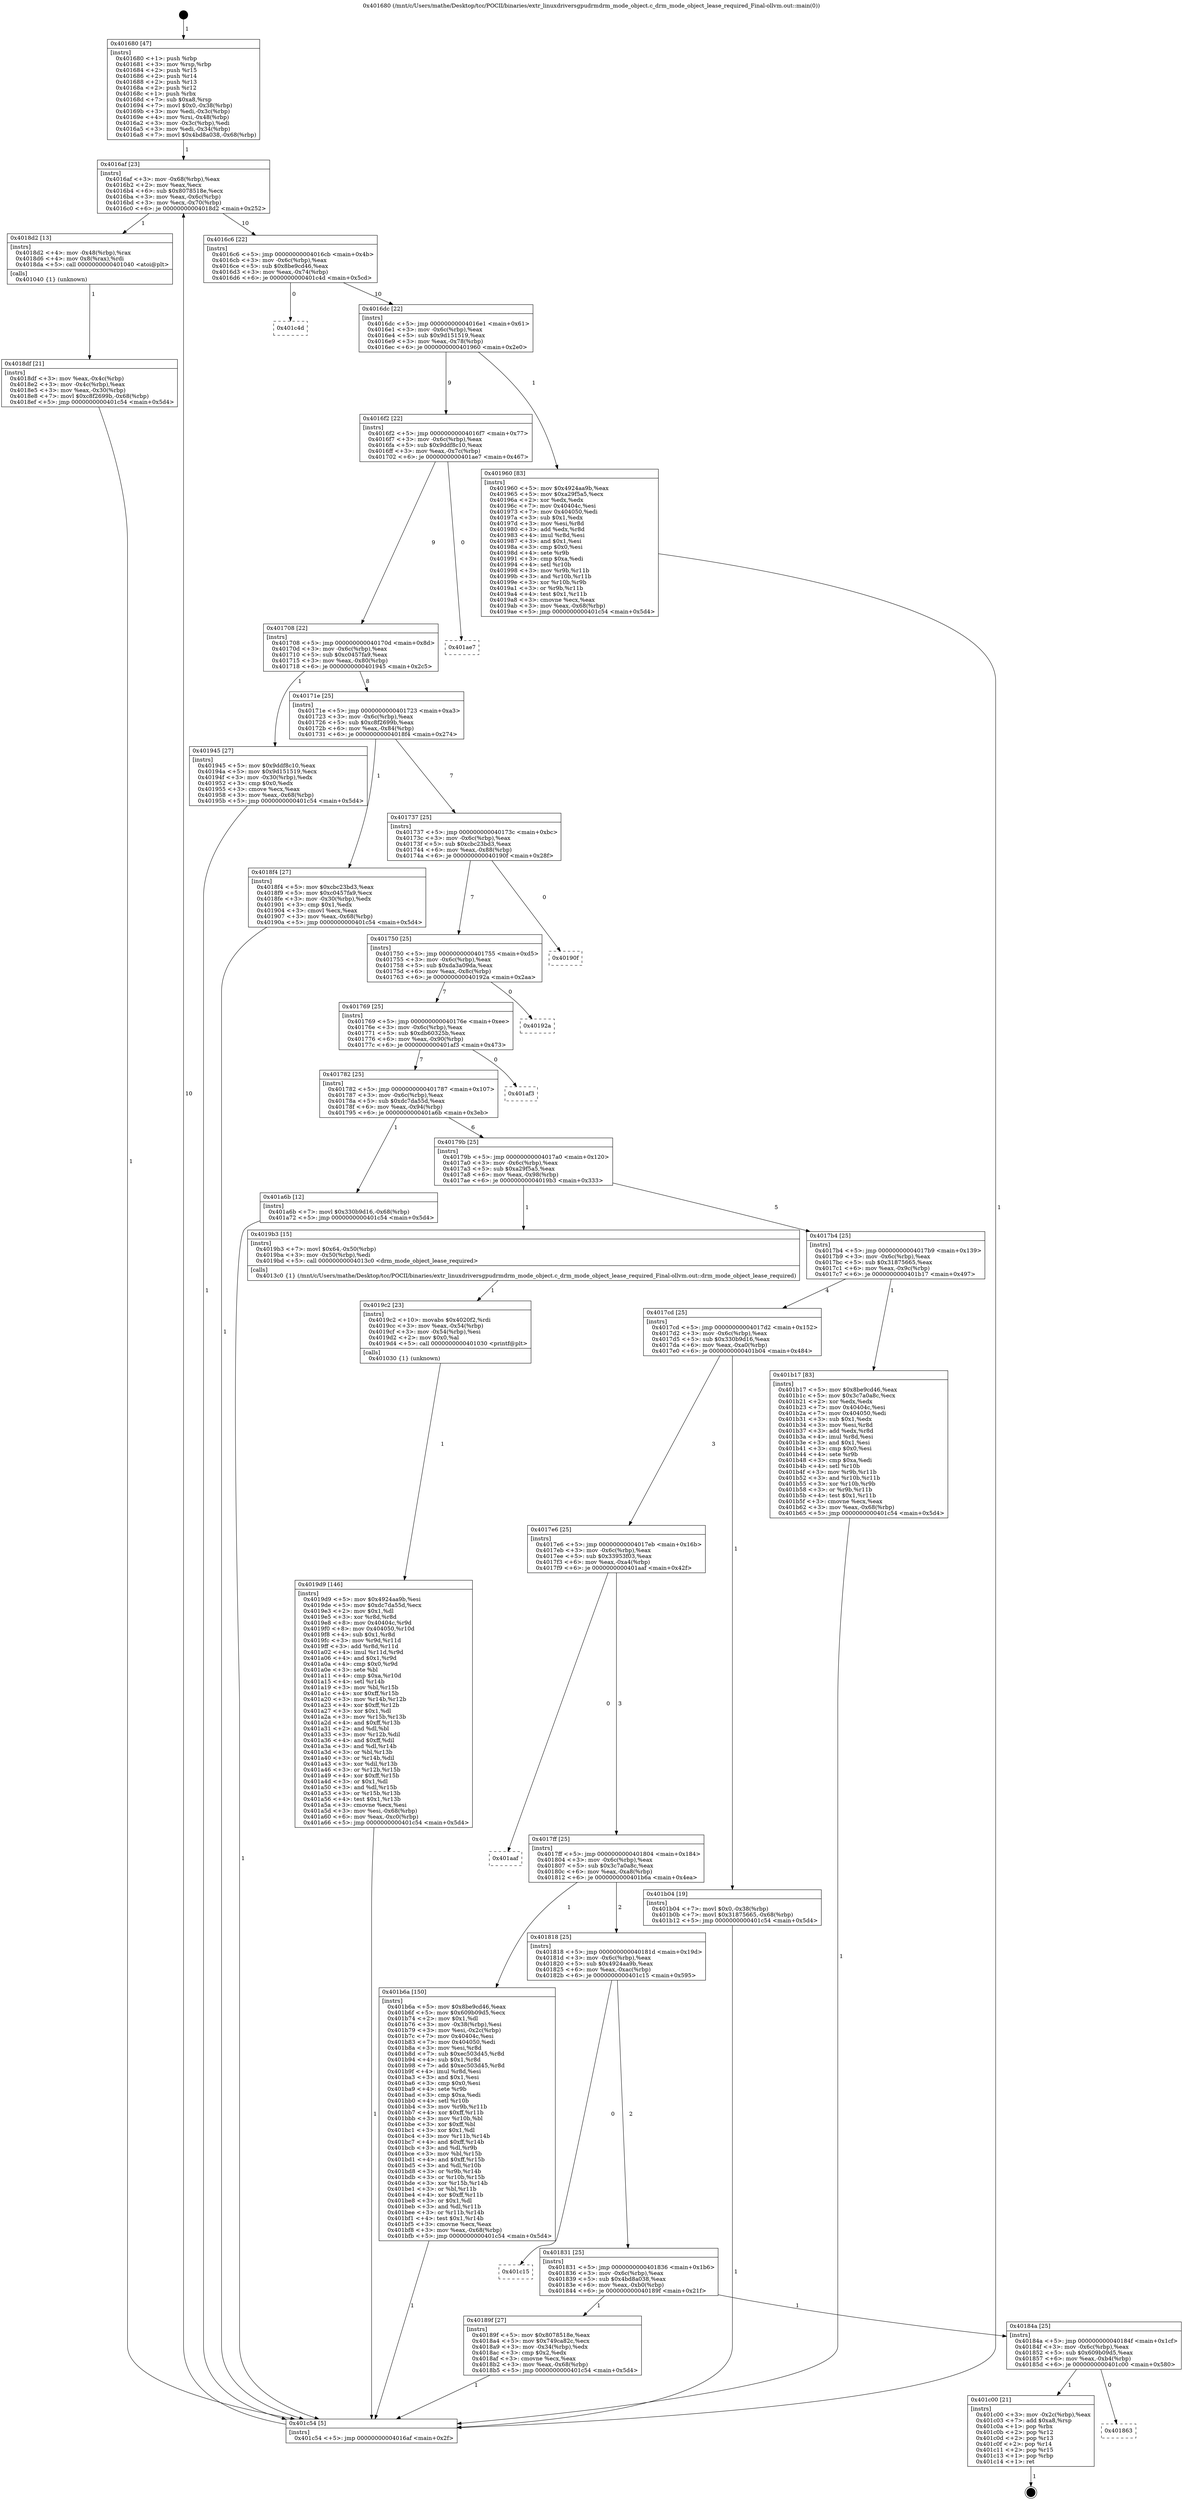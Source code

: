 digraph "0x401680" {
  label = "0x401680 (/mnt/c/Users/mathe/Desktop/tcc/POCII/binaries/extr_linuxdriversgpudrmdrm_mode_object.c_drm_mode_object_lease_required_Final-ollvm.out::main(0))"
  labelloc = "t"
  node[shape=record]

  Entry [label="",width=0.3,height=0.3,shape=circle,fillcolor=black,style=filled]
  "0x4016af" [label="{
     0x4016af [23]\l
     | [instrs]\l
     &nbsp;&nbsp;0x4016af \<+3\>: mov -0x68(%rbp),%eax\l
     &nbsp;&nbsp;0x4016b2 \<+2\>: mov %eax,%ecx\l
     &nbsp;&nbsp;0x4016b4 \<+6\>: sub $0x8078518e,%ecx\l
     &nbsp;&nbsp;0x4016ba \<+3\>: mov %eax,-0x6c(%rbp)\l
     &nbsp;&nbsp;0x4016bd \<+3\>: mov %ecx,-0x70(%rbp)\l
     &nbsp;&nbsp;0x4016c0 \<+6\>: je 00000000004018d2 \<main+0x252\>\l
  }"]
  "0x4018d2" [label="{
     0x4018d2 [13]\l
     | [instrs]\l
     &nbsp;&nbsp;0x4018d2 \<+4\>: mov -0x48(%rbp),%rax\l
     &nbsp;&nbsp;0x4018d6 \<+4\>: mov 0x8(%rax),%rdi\l
     &nbsp;&nbsp;0x4018da \<+5\>: call 0000000000401040 \<atoi@plt\>\l
     | [calls]\l
     &nbsp;&nbsp;0x401040 \{1\} (unknown)\l
  }"]
  "0x4016c6" [label="{
     0x4016c6 [22]\l
     | [instrs]\l
     &nbsp;&nbsp;0x4016c6 \<+5\>: jmp 00000000004016cb \<main+0x4b\>\l
     &nbsp;&nbsp;0x4016cb \<+3\>: mov -0x6c(%rbp),%eax\l
     &nbsp;&nbsp;0x4016ce \<+5\>: sub $0x8be9cd46,%eax\l
     &nbsp;&nbsp;0x4016d3 \<+3\>: mov %eax,-0x74(%rbp)\l
     &nbsp;&nbsp;0x4016d6 \<+6\>: je 0000000000401c4d \<main+0x5cd\>\l
  }"]
  Exit [label="",width=0.3,height=0.3,shape=circle,fillcolor=black,style=filled,peripheries=2]
  "0x401c4d" [label="{
     0x401c4d\l
  }", style=dashed]
  "0x4016dc" [label="{
     0x4016dc [22]\l
     | [instrs]\l
     &nbsp;&nbsp;0x4016dc \<+5\>: jmp 00000000004016e1 \<main+0x61\>\l
     &nbsp;&nbsp;0x4016e1 \<+3\>: mov -0x6c(%rbp),%eax\l
     &nbsp;&nbsp;0x4016e4 \<+5\>: sub $0x9d151519,%eax\l
     &nbsp;&nbsp;0x4016e9 \<+3\>: mov %eax,-0x78(%rbp)\l
     &nbsp;&nbsp;0x4016ec \<+6\>: je 0000000000401960 \<main+0x2e0\>\l
  }"]
  "0x401863" [label="{
     0x401863\l
  }", style=dashed]
  "0x401960" [label="{
     0x401960 [83]\l
     | [instrs]\l
     &nbsp;&nbsp;0x401960 \<+5\>: mov $0x4924aa9b,%eax\l
     &nbsp;&nbsp;0x401965 \<+5\>: mov $0xa29f5a5,%ecx\l
     &nbsp;&nbsp;0x40196a \<+2\>: xor %edx,%edx\l
     &nbsp;&nbsp;0x40196c \<+7\>: mov 0x40404c,%esi\l
     &nbsp;&nbsp;0x401973 \<+7\>: mov 0x404050,%edi\l
     &nbsp;&nbsp;0x40197a \<+3\>: sub $0x1,%edx\l
     &nbsp;&nbsp;0x40197d \<+3\>: mov %esi,%r8d\l
     &nbsp;&nbsp;0x401980 \<+3\>: add %edx,%r8d\l
     &nbsp;&nbsp;0x401983 \<+4\>: imul %r8d,%esi\l
     &nbsp;&nbsp;0x401987 \<+3\>: and $0x1,%esi\l
     &nbsp;&nbsp;0x40198a \<+3\>: cmp $0x0,%esi\l
     &nbsp;&nbsp;0x40198d \<+4\>: sete %r9b\l
     &nbsp;&nbsp;0x401991 \<+3\>: cmp $0xa,%edi\l
     &nbsp;&nbsp;0x401994 \<+4\>: setl %r10b\l
     &nbsp;&nbsp;0x401998 \<+3\>: mov %r9b,%r11b\l
     &nbsp;&nbsp;0x40199b \<+3\>: and %r10b,%r11b\l
     &nbsp;&nbsp;0x40199e \<+3\>: xor %r10b,%r9b\l
     &nbsp;&nbsp;0x4019a1 \<+3\>: or %r9b,%r11b\l
     &nbsp;&nbsp;0x4019a4 \<+4\>: test $0x1,%r11b\l
     &nbsp;&nbsp;0x4019a8 \<+3\>: cmovne %ecx,%eax\l
     &nbsp;&nbsp;0x4019ab \<+3\>: mov %eax,-0x68(%rbp)\l
     &nbsp;&nbsp;0x4019ae \<+5\>: jmp 0000000000401c54 \<main+0x5d4\>\l
  }"]
  "0x4016f2" [label="{
     0x4016f2 [22]\l
     | [instrs]\l
     &nbsp;&nbsp;0x4016f2 \<+5\>: jmp 00000000004016f7 \<main+0x77\>\l
     &nbsp;&nbsp;0x4016f7 \<+3\>: mov -0x6c(%rbp),%eax\l
     &nbsp;&nbsp;0x4016fa \<+5\>: sub $0x9ddf8c10,%eax\l
     &nbsp;&nbsp;0x4016ff \<+3\>: mov %eax,-0x7c(%rbp)\l
     &nbsp;&nbsp;0x401702 \<+6\>: je 0000000000401ae7 \<main+0x467\>\l
  }"]
  "0x401c00" [label="{
     0x401c00 [21]\l
     | [instrs]\l
     &nbsp;&nbsp;0x401c00 \<+3\>: mov -0x2c(%rbp),%eax\l
     &nbsp;&nbsp;0x401c03 \<+7\>: add $0xa8,%rsp\l
     &nbsp;&nbsp;0x401c0a \<+1\>: pop %rbx\l
     &nbsp;&nbsp;0x401c0b \<+2\>: pop %r12\l
     &nbsp;&nbsp;0x401c0d \<+2\>: pop %r13\l
     &nbsp;&nbsp;0x401c0f \<+2\>: pop %r14\l
     &nbsp;&nbsp;0x401c11 \<+2\>: pop %r15\l
     &nbsp;&nbsp;0x401c13 \<+1\>: pop %rbp\l
     &nbsp;&nbsp;0x401c14 \<+1\>: ret\l
  }"]
  "0x401ae7" [label="{
     0x401ae7\l
  }", style=dashed]
  "0x401708" [label="{
     0x401708 [22]\l
     | [instrs]\l
     &nbsp;&nbsp;0x401708 \<+5\>: jmp 000000000040170d \<main+0x8d\>\l
     &nbsp;&nbsp;0x40170d \<+3\>: mov -0x6c(%rbp),%eax\l
     &nbsp;&nbsp;0x401710 \<+5\>: sub $0xc0457fa9,%eax\l
     &nbsp;&nbsp;0x401715 \<+3\>: mov %eax,-0x80(%rbp)\l
     &nbsp;&nbsp;0x401718 \<+6\>: je 0000000000401945 \<main+0x2c5\>\l
  }"]
  "0x4019d9" [label="{
     0x4019d9 [146]\l
     | [instrs]\l
     &nbsp;&nbsp;0x4019d9 \<+5\>: mov $0x4924aa9b,%esi\l
     &nbsp;&nbsp;0x4019de \<+5\>: mov $0xdc7da55d,%ecx\l
     &nbsp;&nbsp;0x4019e3 \<+2\>: mov $0x1,%dl\l
     &nbsp;&nbsp;0x4019e5 \<+3\>: xor %r8d,%r8d\l
     &nbsp;&nbsp;0x4019e8 \<+8\>: mov 0x40404c,%r9d\l
     &nbsp;&nbsp;0x4019f0 \<+8\>: mov 0x404050,%r10d\l
     &nbsp;&nbsp;0x4019f8 \<+4\>: sub $0x1,%r8d\l
     &nbsp;&nbsp;0x4019fc \<+3\>: mov %r9d,%r11d\l
     &nbsp;&nbsp;0x4019ff \<+3\>: add %r8d,%r11d\l
     &nbsp;&nbsp;0x401a02 \<+4\>: imul %r11d,%r9d\l
     &nbsp;&nbsp;0x401a06 \<+4\>: and $0x1,%r9d\l
     &nbsp;&nbsp;0x401a0a \<+4\>: cmp $0x0,%r9d\l
     &nbsp;&nbsp;0x401a0e \<+3\>: sete %bl\l
     &nbsp;&nbsp;0x401a11 \<+4\>: cmp $0xa,%r10d\l
     &nbsp;&nbsp;0x401a15 \<+4\>: setl %r14b\l
     &nbsp;&nbsp;0x401a19 \<+3\>: mov %bl,%r15b\l
     &nbsp;&nbsp;0x401a1c \<+4\>: xor $0xff,%r15b\l
     &nbsp;&nbsp;0x401a20 \<+3\>: mov %r14b,%r12b\l
     &nbsp;&nbsp;0x401a23 \<+4\>: xor $0xff,%r12b\l
     &nbsp;&nbsp;0x401a27 \<+3\>: xor $0x1,%dl\l
     &nbsp;&nbsp;0x401a2a \<+3\>: mov %r15b,%r13b\l
     &nbsp;&nbsp;0x401a2d \<+4\>: and $0xff,%r13b\l
     &nbsp;&nbsp;0x401a31 \<+2\>: and %dl,%bl\l
     &nbsp;&nbsp;0x401a33 \<+3\>: mov %r12b,%dil\l
     &nbsp;&nbsp;0x401a36 \<+4\>: and $0xff,%dil\l
     &nbsp;&nbsp;0x401a3a \<+3\>: and %dl,%r14b\l
     &nbsp;&nbsp;0x401a3d \<+3\>: or %bl,%r13b\l
     &nbsp;&nbsp;0x401a40 \<+3\>: or %r14b,%dil\l
     &nbsp;&nbsp;0x401a43 \<+3\>: xor %dil,%r13b\l
     &nbsp;&nbsp;0x401a46 \<+3\>: or %r12b,%r15b\l
     &nbsp;&nbsp;0x401a49 \<+4\>: xor $0xff,%r15b\l
     &nbsp;&nbsp;0x401a4d \<+3\>: or $0x1,%dl\l
     &nbsp;&nbsp;0x401a50 \<+3\>: and %dl,%r15b\l
     &nbsp;&nbsp;0x401a53 \<+3\>: or %r15b,%r13b\l
     &nbsp;&nbsp;0x401a56 \<+4\>: test $0x1,%r13b\l
     &nbsp;&nbsp;0x401a5a \<+3\>: cmovne %ecx,%esi\l
     &nbsp;&nbsp;0x401a5d \<+3\>: mov %esi,-0x68(%rbp)\l
     &nbsp;&nbsp;0x401a60 \<+6\>: mov %eax,-0xc0(%rbp)\l
     &nbsp;&nbsp;0x401a66 \<+5\>: jmp 0000000000401c54 \<main+0x5d4\>\l
  }"]
  "0x401945" [label="{
     0x401945 [27]\l
     | [instrs]\l
     &nbsp;&nbsp;0x401945 \<+5\>: mov $0x9ddf8c10,%eax\l
     &nbsp;&nbsp;0x40194a \<+5\>: mov $0x9d151519,%ecx\l
     &nbsp;&nbsp;0x40194f \<+3\>: mov -0x30(%rbp),%edx\l
     &nbsp;&nbsp;0x401952 \<+3\>: cmp $0x0,%edx\l
     &nbsp;&nbsp;0x401955 \<+3\>: cmove %ecx,%eax\l
     &nbsp;&nbsp;0x401958 \<+3\>: mov %eax,-0x68(%rbp)\l
     &nbsp;&nbsp;0x40195b \<+5\>: jmp 0000000000401c54 \<main+0x5d4\>\l
  }"]
  "0x40171e" [label="{
     0x40171e [25]\l
     | [instrs]\l
     &nbsp;&nbsp;0x40171e \<+5\>: jmp 0000000000401723 \<main+0xa3\>\l
     &nbsp;&nbsp;0x401723 \<+3\>: mov -0x6c(%rbp),%eax\l
     &nbsp;&nbsp;0x401726 \<+5\>: sub $0xc8f2699b,%eax\l
     &nbsp;&nbsp;0x40172b \<+6\>: mov %eax,-0x84(%rbp)\l
     &nbsp;&nbsp;0x401731 \<+6\>: je 00000000004018f4 \<main+0x274\>\l
  }"]
  "0x4019c2" [label="{
     0x4019c2 [23]\l
     | [instrs]\l
     &nbsp;&nbsp;0x4019c2 \<+10\>: movabs $0x4020f2,%rdi\l
     &nbsp;&nbsp;0x4019cc \<+3\>: mov %eax,-0x54(%rbp)\l
     &nbsp;&nbsp;0x4019cf \<+3\>: mov -0x54(%rbp),%esi\l
     &nbsp;&nbsp;0x4019d2 \<+2\>: mov $0x0,%al\l
     &nbsp;&nbsp;0x4019d4 \<+5\>: call 0000000000401030 \<printf@plt\>\l
     | [calls]\l
     &nbsp;&nbsp;0x401030 \{1\} (unknown)\l
  }"]
  "0x4018f4" [label="{
     0x4018f4 [27]\l
     | [instrs]\l
     &nbsp;&nbsp;0x4018f4 \<+5\>: mov $0xcbc23bd3,%eax\l
     &nbsp;&nbsp;0x4018f9 \<+5\>: mov $0xc0457fa9,%ecx\l
     &nbsp;&nbsp;0x4018fe \<+3\>: mov -0x30(%rbp),%edx\l
     &nbsp;&nbsp;0x401901 \<+3\>: cmp $0x1,%edx\l
     &nbsp;&nbsp;0x401904 \<+3\>: cmovl %ecx,%eax\l
     &nbsp;&nbsp;0x401907 \<+3\>: mov %eax,-0x68(%rbp)\l
     &nbsp;&nbsp;0x40190a \<+5\>: jmp 0000000000401c54 \<main+0x5d4\>\l
  }"]
  "0x401737" [label="{
     0x401737 [25]\l
     | [instrs]\l
     &nbsp;&nbsp;0x401737 \<+5\>: jmp 000000000040173c \<main+0xbc\>\l
     &nbsp;&nbsp;0x40173c \<+3\>: mov -0x6c(%rbp),%eax\l
     &nbsp;&nbsp;0x40173f \<+5\>: sub $0xcbc23bd3,%eax\l
     &nbsp;&nbsp;0x401744 \<+6\>: mov %eax,-0x88(%rbp)\l
     &nbsp;&nbsp;0x40174a \<+6\>: je 000000000040190f \<main+0x28f\>\l
  }"]
  "0x4018df" [label="{
     0x4018df [21]\l
     | [instrs]\l
     &nbsp;&nbsp;0x4018df \<+3\>: mov %eax,-0x4c(%rbp)\l
     &nbsp;&nbsp;0x4018e2 \<+3\>: mov -0x4c(%rbp),%eax\l
     &nbsp;&nbsp;0x4018e5 \<+3\>: mov %eax,-0x30(%rbp)\l
     &nbsp;&nbsp;0x4018e8 \<+7\>: movl $0xc8f2699b,-0x68(%rbp)\l
     &nbsp;&nbsp;0x4018ef \<+5\>: jmp 0000000000401c54 \<main+0x5d4\>\l
  }"]
  "0x40190f" [label="{
     0x40190f\l
  }", style=dashed]
  "0x401750" [label="{
     0x401750 [25]\l
     | [instrs]\l
     &nbsp;&nbsp;0x401750 \<+5\>: jmp 0000000000401755 \<main+0xd5\>\l
     &nbsp;&nbsp;0x401755 \<+3\>: mov -0x6c(%rbp),%eax\l
     &nbsp;&nbsp;0x401758 \<+5\>: sub $0xda3a09da,%eax\l
     &nbsp;&nbsp;0x40175d \<+6\>: mov %eax,-0x8c(%rbp)\l
     &nbsp;&nbsp;0x401763 \<+6\>: je 000000000040192a \<main+0x2aa\>\l
  }"]
  "0x401680" [label="{
     0x401680 [47]\l
     | [instrs]\l
     &nbsp;&nbsp;0x401680 \<+1\>: push %rbp\l
     &nbsp;&nbsp;0x401681 \<+3\>: mov %rsp,%rbp\l
     &nbsp;&nbsp;0x401684 \<+2\>: push %r15\l
     &nbsp;&nbsp;0x401686 \<+2\>: push %r14\l
     &nbsp;&nbsp;0x401688 \<+2\>: push %r13\l
     &nbsp;&nbsp;0x40168a \<+2\>: push %r12\l
     &nbsp;&nbsp;0x40168c \<+1\>: push %rbx\l
     &nbsp;&nbsp;0x40168d \<+7\>: sub $0xa8,%rsp\l
     &nbsp;&nbsp;0x401694 \<+7\>: movl $0x0,-0x38(%rbp)\l
     &nbsp;&nbsp;0x40169b \<+3\>: mov %edi,-0x3c(%rbp)\l
     &nbsp;&nbsp;0x40169e \<+4\>: mov %rsi,-0x48(%rbp)\l
     &nbsp;&nbsp;0x4016a2 \<+3\>: mov -0x3c(%rbp),%edi\l
     &nbsp;&nbsp;0x4016a5 \<+3\>: mov %edi,-0x34(%rbp)\l
     &nbsp;&nbsp;0x4016a8 \<+7\>: movl $0x4bd8a038,-0x68(%rbp)\l
  }"]
  "0x40192a" [label="{
     0x40192a\l
  }", style=dashed]
  "0x401769" [label="{
     0x401769 [25]\l
     | [instrs]\l
     &nbsp;&nbsp;0x401769 \<+5\>: jmp 000000000040176e \<main+0xee\>\l
     &nbsp;&nbsp;0x40176e \<+3\>: mov -0x6c(%rbp),%eax\l
     &nbsp;&nbsp;0x401771 \<+5\>: sub $0xdb60325b,%eax\l
     &nbsp;&nbsp;0x401776 \<+6\>: mov %eax,-0x90(%rbp)\l
     &nbsp;&nbsp;0x40177c \<+6\>: je 0000000000401af3 \<main+0x473\>\l
  }"]
  "0x401c54" [label="{
     0x401c54 [5]\l
     | [instrs]\l
     &nbsp;&nbsp;0x401c54 \<+5\>: jmp 00000000004016af \<main+0x2f\>\l
  }"]
  "0x401af3" [label="{
     0x401af3\l
  }", style=dashed]
  "0x401782" [label="{
     0x401782 [25]\l
     | [instrs]\l
     &nbsp;&nbsp;0x401782 \<+5\>: jmp 0000000000401787 \<main+0x107\>\l
     &nbsp;&nbsp;0x401787 \<+3\>: mov -0x6c(%rbp),%eax\l
     &nbsp;&nbsp;0x40178a \<+5\>: sub $0xdc7da55d,%eax\l
     &nbsp;&nbsp;0x40178f \<+6\>: mov %eax,-0x94(%rbp)\l
     &nbsp;&nbsp;0x401795 \<+6\>: je 0000000000401a6b \<main+0x3eb\>\l
  }"]
  "0x40184a" [label="{
     0x40184a [25]\l
     | [instrs]\l
     &nbsp;&nbsp;0x40184a \<+5\>: jmp 000000000040184f \<main+0x1cf\>\l
     &nbsp;&nbsp;0x40184f \<+3\>: mov -0x6c(%rbp),%eax\l
     &nbsp;&nbsp;0x401852 \<+5\>: sub $0x609b09d5,%eax\l
     &nbsp;&nbsp;0x401857 \<+6\>: mov %eax,-0xb4(%rbp)\l
     &nbsp;&nbsp;0x40185d \<+6\>: je 0000000000401c00 \<main+0x580\>\l
  }"]
  "0x401a6b" [label="{
     0x401a6b [12]\l
     | [instrs]\l
     &nbsp;&nbsp;0x401a6b \<+7\>: movl $0x330b9d16,-0x68(%rbp)\l
     &nbsp;&nbsp;0x401a72 \<+5\>: jmp 0000000000401c54 \<main+0x5d4\>\l
  }"]
  "0x40179b" [label="{
     0x40179b [25]\l
     | [instrs]\l
     &nbsp;&nbsp;0x40179b \<+5\>: jmp 00000000004017a0 \<main+0x120\>\l
     &nbsp;&nbsp;0x4017a0 \<+3\>: mov -0x6c(%rbp),%eax\l
     &nbsp;&nbsp;0x4017a3 \<+5\>: sub $0xa29f5a5,%eax\l
     &nbsp;&nbsp;0x4017a8 \<+6\>: mov %eax,-0x98(%rbp)\l
     &nbsp;&nbsp;0x4017ae \<+6\>: je 00000000004019b3 \<main+0x333\>\l
  }"]
  "0x40189f" [label="{
     0x40189f [27]\l
     | [instrs]\l
     &nbsp;&nbsp;0x40189f \<+5\>: mov $0x8078518e,%eax\l
     &nbsp;&nbsp;0x4018a4 \<+5\>: mov $0x749ca82c,%ecx\l
     &nbsp;&nbsp;0x4018a9 \<+3\>: mov -0x34(%rbp),%edx\l
     &nbsp;&nbsp;0x4018ac \<+3\>: cmp $0x2,%edx\l
     &nbsp;&nbsp;0x4018af \<+3\>: cmovne %ecx,%eax\l
     &nbsp;&nbsp;0x4018b2 \<+3\>: mov %eax,-0x68(%rbp)\l
     &nbsp;&nbsp;0x4018b5 \<+5\>: jmp 0000000000401c54 \<main+0x5d4\>\l
  }"]
  "0x4019b3" [label="{
     0x4019b3 [15]\l
     | [instrs]\l
     &nbsp;&nbsp;0x4019b3 \<+7\>: movl $0x64,-0x50(%rbp)\l
     &nbsp;&nbsp;0x4019ba \<+3\>: mov -0x50(%rbp),%edi\l
     &nbsp;&nbsp;0x4019bd \<+5\>: call 00000000004013c0 \<drm_mode_object_lease_required\>\l
     | [calls]\l
     &nbsp;&nbsp;0x4013c0 \{1\} (/mnt/c/Users/mathe/Desktop/tcc/POCII/binaries/extr_linuxdriversgpudrmdrm_mode_object.c_drm_mode_object_lease_required_Final-ollvm.out::drm_mode_object_lease_required)\l
  }"]
  "0x4017b4" [label="{
     0x4017b4 [25]\l
     | [instrs]\l
     &nbsp;&nbsp;0x4017b4 \<+5\>: jmp 00000000004017b9 \<main+0x139\>\l
     &nbsp;&nbsp;0x4017b9 \<+3\>: mov -0x6c(%rbp),%eax\l
     &nbsp;&nbsp;0x4017bc \<+5\>: sub $0x31875665,%eax\l
     &nbsp;&nbsp;0x4017c1 \<+6\>: mov %eax,-0x9c(%rbp)\l
     &nbsp;&nbsp;0x4017c7 \<+6\>: je 0000000000401b17 \<main+0x497\>\l
  }"]
  "0x401831" [label="{
     0x401831 [25]\l
     | [instrs]\l
     &nbsp;&nbsp;0x401831 \<+5\>: jmp 0000000000401836 \<main+0x1b6\>\l
     &nbsp;&nbsp;0x401836 \<+3\>: mov -0x6c(%rbp),%eax\l
     &nbsp;&nbsp;0x401839 \<+5\>: sub $0x4bd8a038,%eax\l
     &nbsp;&nbsp;0x40183e \<+6\>: mov %eax,-0xb0(%rbp)\l
     &nbsp;&nbsp;0x401844 \<+6\>: je 000000000040189f \<main+0x21f\>\l
  }"]
  "0x401b17" [label="{
     0x401b17 [83]\l
     | [instrs]\l
     &nbsp;&nbsp;0x401b17 \<+5\>: mov $0x8be9cd46,%eax\l
     &nbsp;&nbsp;0x401b1c \<+5\>: mov $0x3c7a0a8c,%ecx\l
     &nbsp;&nbsp;0x401b21 \<+2\>: xor %edx,%edx\l
     &nbsp;&nbsp;0x401b23 \<+7\>: mov 0x40404c,%esi\l
     &nbsp;&nbsp;0x401b2a \<+7\>: mov 0x404050,%edi\l
     &nbsp;&nbsp;0x401b31 \<+3\>: sub $0x1,%edx\l
     &nbsp;&nbsp;0x401b34 \<+3\>: mov %esi,%r8d\l
     &nbsp;&nbsp;0x401b37 \<+3\>: add %edx,%r8d\l
     &nbsp;&nbsp;0x401b3a \<+4\>: imul %r8d,%esi\l
     &nbsp;&nbsp;0x401b3e \<+3\>: and $0x1,%esi\l
     &nbsp;&nbsp;0x401b41 \<+3\>: cmp $0x0,%esi\l
     &nbsp;&nbsp;0x401b44 \<+4\>: sete %r9b\l
     &nbsp;&nbsp;0x401b48 \<+3\>: cmp $0xa,%edi\l
     &nbsp;&nbsp;0x401b4b \<+4\>: setl %r10b\l
     &nbsp;&nbsp;0x401b4f \<+3\>: mov %r9b,%r11b\l
     &nbsp;&nbsp;0x401b52 \<+3\>: and %r10b,%r11b\l
     &nbsp;&nbsp;0x401b55 \<+3\>: xor %r10b,%r9b\l
     &nbsp;&nbsp;0x401b58 \<+3\>: or %r9b,%r11b\l
     &nbsp;&nbsp;0x401b5b \<+4\>: test $0x1,%r11b\l
     &nbsp;&nbsp;0x401b5f \<+3\>: cmovne %ecx,%eax\l
     &nbsp;&nbsp;0x401b62 \<+3\>: mov %eax,-0x68(%rbp)\l
     &nbsp;&nbsp;0x401b65 \<+5\>: jmp 0000000000401c54 \<main+0x5d4\>\l
  }"]
  "0x4017cd" [label="{
     0x4017cd [25]\l
     | [instrs]\l
     &nbsp;&nbsp;0x4017cd \<+5\>: jmp 00000000004017d2 \<main+0x152\>\l
     &nbsp;&nbsp;0x4017d2 \<+3\>: mov -0x6c(%rbp),%eax\l
     &nbsp;&nbsp;0x4017d5 \<+5\>: sub $0x330b9d16,%eax\l
     &nbsp;&nbsp;0x4017da \<+6\>: mov %eax,-0xa0(%rbp)\l
     &nbsp;&nbsp;0x4017e0 \<+6\>: je 0000000000401b04 \<main+0x484\>\l
  }"]
  "0x401c15" [label="{
     0x401c15\l
  }", style=dashed]
  "0x401b04" [label="{
     0x401b04 [19]\l
     | [instrs]\l
     &nbsp;&nbsp;0x401b04 \<+7\>: movl $0x0,-0x38(%rbp)\l
     &nbsp;&nbsp;0x401b0b \<+7\>: movl $0x31875665,-0x68(%rbp)\l
     &nbsp;&nbsp;0x401b12 \<+5\>: jmp 0000000000401c54 \<main+0x5d4\>\l
  }"]
  "0x4017e6" [label="{
     0x4017e6 [25]\l
     | [instrs]\l
     &nbsp;&nbsp;0x4017e6 \<+5\>: jmp 00000000004017eb \<main+0x16b\>\l
     &nbsp;&nbsp;0x4017eb \<+3\>: mov -0x6c(%rbp),%eax\l
     &nbsp;&nbsp;0x4017ee \<+5\>: sub $0x33953f03,%eax\l
     &nbsp;&nbsp;0x4017f3 \<+6\>: mov %eax,-0xa4(%rbp)\l
     &nbsp;&nbsp;0x4017f9 \<+6\>: je 0000000000401aaf \<main+0x42f\>\l
  }"]
  "0x401818" [label="{
     0x401818 [25]\l
     | [instrs]\l
     &nbsp;&nbsp;0x401818 \<+5\>: jmp 000000000040181d \<main+0x19d\>\l
     &nbsp;&nbsp;0x40181d \<+3\>: mov -0x6c(%rbp),%eax\l
     &nbsp;&nbsp;0x401820 \<+5\>: sub $0x4924aa9b,%eax\l
     &nbsp;&nbsp;0x401825 \<+6\>: mov %eax,-0xac(%rbp)\l
     &nbsp;&nbsp;0x40182b \<+6\>: je 0000000000401c15 \<main+0x595\>\l
  }"]
  "0x401aaf" [label="{
     0x401aaf\l
  }", style=dashed]
  "0x4017ff" [label="{
     0x4017ff [25]\l
     | [instrs]\l
     &nbsp;&nbsp;0x4017ff \<+5\>: jmp 0000000000401804 \<main+0x184\>\l
     &nbsp;&nbsp;0x401804 \<+3\>: mov -0x6c(%rbp),%eax\l
     &nbsp;&nbsp;0x401807 \<+5\>: sub $0x3c7a0a8c,%eax\l
     &nbsp;&nbsp;0x40180c \<+6\>: mov %eax,-0xa8(%rbp)\l
     &nbsp;&nbsp;0x401812 \<+6\>: je 0000000000401b6a \<main+0x4ea\>\l
  }"]
  "0x401b6a" [label="{
     0x401b6a [150]\l
     | [instrs]\l
     &nbsp;&nbsp;0x401b6a \<+5\>: mov $0x8be9cd46,%eax\l
     &nbsp;&nbsp;0x401b6f \<+5\>: mov $0x609b09d5,%ecx\l
     &nbsp;&nbsp;0x401b74 \<+2\>: mov $0x1,%dl\l
     &nbsp;&nbsp;0x401b76 \<+3\>: mov -0x38(%rbp),%esi\l
     &nbsp;&nbsp;0x401b79 \<+3\>: mov %esi,-0x2c(%rbp)\l
     &nbsp;&nbsp;0x401b7c \<+7\>: mov 0x40404c,%esi\l
     &nbsp;&nbsp;0x401b83 \<+7\>: mov 0x404050,%edi\l
     &nbsp;&nbsp;0x401b8a \<+3\>: mov %esi,%r8d\l
     &nbsp;&nbsp;0x401b8d \<+7\>: sub $0xec503d45,%r8d\l
     &nbsp;&nbsp;0x401b94 \<+4\>: sub $0x1,%r8d\l
     &nbsp;&nbsp;0x401b98 \<+7\>: add $0xec503d45,%r8d\l
     &nbsp;&nbsp;0x401b9f \<+4\>: imul %r8d,%esi\l
     &nbsp;&nbsp;0x401ba3 \<+3\>: and $0x1,%esi\l
     &nbsp;&nbsp;0x401ba6 \<+3\>: cmp $0x0,%esi\l
     &nbsp;&nbsp;0x401ba9 \<+4\>: sete %r9b\l
     &nbsp;&nbsp;0x401bad \<+3\>: cmp $0xa,%edi\l
     &nbsp;&nbsp;0x401bb0 \<+4\>: setl %r10b\l
     &nbsp;&nbsp;0x401bb4 \<+3\>: mov %r9b,%r11b\l
     &nbsp;&nbsp;0x401bb7 \<+4\>: xor $0xff,%r11b\l
     &nbsp;&nbsp;0x401bbb \<+3\>: mov %r10b,%bl\l
     &nbsp;&nbsp;0x401bbe \<+3\>: xor $0xff,%bl\l
     &nbsp;&nbsp;0x401bc1 \<+3\>: xor $0x1,%dl\l
     &nbsp;&nbsp;0x401bc4 \<+3\>: mov %r11b,%r14b\l
     &nbsp;&nbsp;0x401bc7 \<+4\>: and $0xff,%r14b\l
     &nbsp;&nbsp;0x401bcb \<+3\>: and %dl,%r9b\l
     &nbsp;&nbsp;0x401bce \<+3\>: mov %bl,%r15b\l
     &nbsp;&nbsp;0x401bd1 \<+4\>: and $0xff,%r15b\l
     &nbsp;&nbsp;0x401bd5 \<+3\>: and %dl,%r10b\l
     &nbsp;&nbsp;0x401bd8 \<+3\>: or %r9b,%r14b\l
     &nbsp;&nbsp;0x401bdb \<+3\>: or %r10b,%r15b\l
     &nbsp;&nbsp;0x401bde \<+3\>: xor %r15b,%r14b\l
     &nbsp;&nbsp;0x401be1 \<+3\>: or %bl,%r11b\l
     &nbsp;&nbsp;0x401be4 \<+4\>: xor $0xff,%r11b\l
     &nbsp;&nbsp;0x401be8 \<+3\>: or $0x1,%dl\l
     &nbsp;&nbsp;0x401beb \<+3\>: and %dl,%r11b\l
     &nbsp;&nbsp;0x401bee \<+3\>: or %r11b,%r14b\l
     &nbsp;&nbsp;0x401bf1 \<+4\>: test $0x1,%r14b\l
     &nbsp;&nbsp;0x401bf5 \<+3\>: cmovne %ecx,%eax\l
     &nbsp;&nbsp;0x401bf8 \<+3\>: mov %eax,-0x68(%rbp)\l
     &nbsp;&nbsp;0x401bfb \<+5\>: jmp 0000000000401c54 \<main+0x5d4\>\l
  }"]
  Entry -> "0x401680" [label=" 1"]
  "0x4016af" -> "0x4018d2" [label=" 1"]
  "0x4016af" -> "0x4016c6" [label=" 10"]
  "0x401c00" -> Exit [label=" 1"]
  "0x4016c6" -> "0x401c4d" [label=" 0"]
  "0x4016c6" -> "0x4016dc" [label=" 10"]
  "0x40184a" -> "0x401863" [label=" 0"]
  "0x4016dc" -> "0x401960" [label=" 1"]
  "0x4016dc" -> "0x4016f2" [label=" 9"]
  "0x40184a" -> "0x401c00" [label=" 1"]
  "0x4016f2" -> "0x401ae7" [label=" 0"]
  "0x4016f2" -> "0x401708" [label=" 9"]
  "0x401b6a" -> "0x401c54" [label=" 1"]
  "0x401708" -> "0x401945" [label=" 1"]
  "0x401708" -> "0x40171e" [label=" 8"]
  "0x401b17" -> "0x401c54" [label=" 1"]
  "0x40171e" -> "0x4018f4" [label=" 1"]
  "0x40171e" -> "0x401737" [label=" 7"]
  "0x401b04" -> "0x401c54" [label=" 1"]
  "0x401737" -> "0x40190f" [label=" 0"]
  "0x401737" -> "0x401750" [label=" 7"]
  "0x401a6b" -> "0x401c54" [label=" 1"]
  "0x401750" -> "0x40192a" [label=" 0"]
  "0x401750" -> "0x401769" [label=" 7"]
  "0x4019d9" -> "0x401c54" [label=" 1"]
  "0x401769" -> "0x401af3" [label=" 0"]
  "0x401769" -> "0x401782" [label=" 7"]
  "0x4019c2" -> "0x4019d9" [label=" 1"]
  "0x401782" -> "0x401a6b" [label=" 1"]
  "0x401782" -> "0x40179b" [label=" 6"]
  "0x4019b3" -> "0x4019c2" [label=" 1"]
  "0x40179b" -> "0x4019b3" [label=" 1"]
  "0x40179b" -> "0x4017b4" [label=" 5"]
  "0x401960" -> "0x401c54" [label=" 1"]
  "0x4017b4" -> "0x401b17" [label=" 1"]
  "0x4017b4" -> "0x4017cd" [label=" 4"]
  "0x4018f4" -> "0x401c54" [label=" 1"]
  "0x4017cd" -> "0x401b04" [label=" 1"]
  "0x4017cd" -> "0x4017e6" [label=" 3"]
  "0x4018df" -> "0x401c54" [label=" 1"]
  "0x4017e6" -> "0x401aaf" [label=" 0"]
  "0x4017e6" -> "0x4017ff" [label=" 3"]
  "0x401c54" -> "0x4016af" [label=" 10"]
  "0x4017ff" -> "0x401b6a" [label=" 1"]
  "0x4017ff" -> "0x401818" [label=" 2"]
  "0x4018d2" -> "0x4018df" [label=" 1"]
  "0x401818" -> "0x401c15" [label=" 0"]
  "0x401818" -> "0x401831" [label=" 2"]
  "0x401945" -> "0x401c54" [label=" 1"]
  "0x401831" -> "0x40189f" [label=" 1"]
  "0x401831" -> "0x40184a" [label=" 1"]
  "0x40189f" -> "0x401c54" [label=" 1"]
  "0x401680" -> "0x4016af" [label=" 1"]
}
